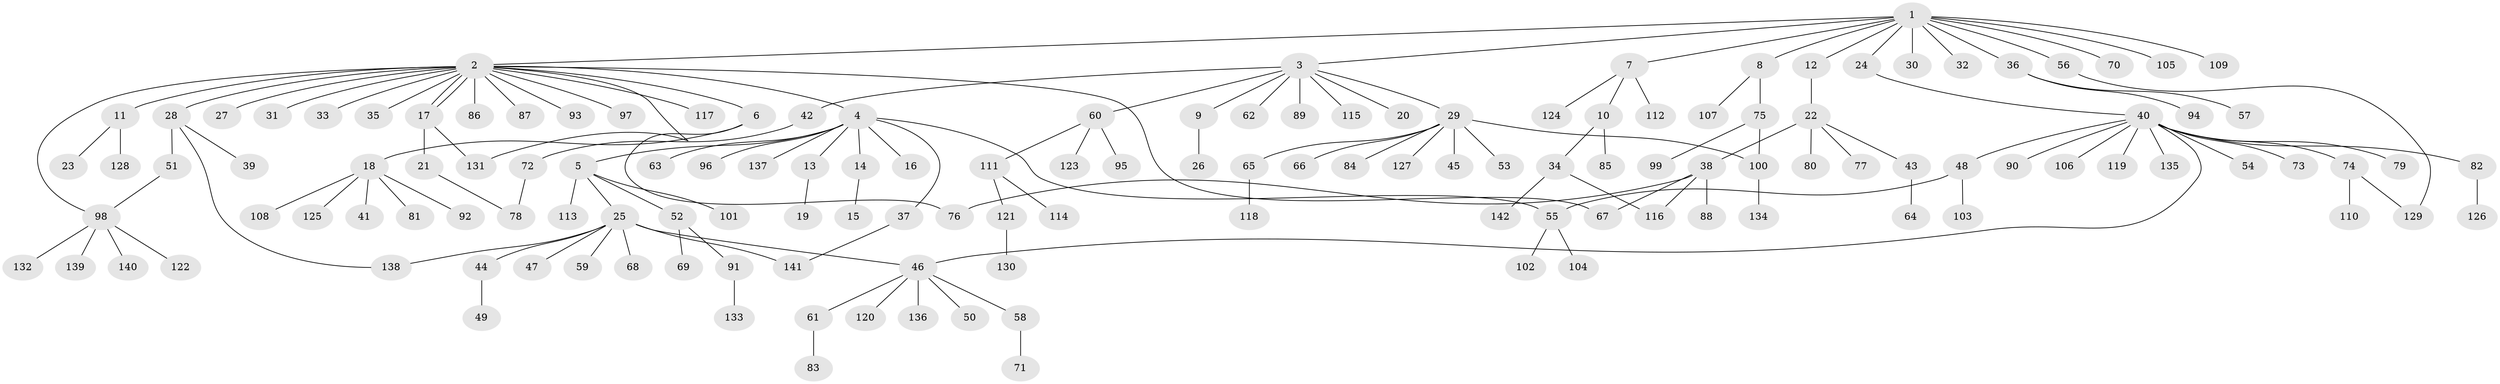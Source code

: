 // Generated by graph-tools (version 1.1) at 2025/01/03/09/25 03:01:47]
// undirected, 142 vertices, 154 edges
graph export_dot {
graph [start="1"]
  node [color=gray90,style=filled];
  1;
  2;
  3;
  4;
  5;
  6;
  7;
  8;
  9;
  10;
  11;
  12;
  13;
  14;
  15;
  16;
  17;
  18;
  19;
  20;
  21;
  22;
  23;
  24;
  25;
  26;
  27;
  28;
  29;
  30;
  31;
  32;
  33;
  34;
  35;
  36;
  37;
  38;
  39;
  40;
  41;
  42;
  43;
  44;
  45;
  46;
  47;
  48;
  49;
  50;
  51;
  52;
  53;
  54;
  55;
  56;
  57;
  58;
  59;
  60;
  61;
  62;
  63;
  64;
  65;
  66;
  67;
  68;
  69;
  70;
  71;
  72;
  73;
  74;
  75;
  76;
  77;
  78;
  79;
  80;
  81;
  82;
  83;
  84;
  85;
  86;
  87;
  88;
  89;
  90;
  91;
  92;
  93;
  94;
  95;
  96;
  97;
  98;
  99;
  100;
  101;
  102;
  103;
  104;
  105;
  106;
  107;
  108;
  109;
  110;
  111;
  112;
  113;
  114;
  115;
  116;
  117;
  118;
  119;
  120;
  121;
  122;
  123;
  124;
  125;
  126;
  127;
  128;
  129;
  130;
  131;
  132;
  133;
  134;
  135;
  136;
  137;
  138;
  139;
  140;
  141;
  142;
  1 -- 2;
  1 -- 3;
  1 -- 7;
  1 -- 8;
  1 -- 12;
  1 -- 24;
  1 -- 30;
  1 -- 32;
  1 -- 36;
  1 -- 56;
  1 -- 70;
  1 -- 105;
  1 -- 109;
  2 -- 4;
  2 -- 6;
  2 -- 11;
  2 -- 17;
  2 -- 17;
  2 -- 27;
  2 -- 28;
  2 -- 31;
  2 -- 33;
  2 -- 35;
  2 -- 67;
  2 -- 86;
  2 -- 87;
  2 -- 93;
  2 -- 97;
  2 -- 98;
  2 -- 117;
  2 -- 131;
  3 -- 9;
  3 -- 20;
  3 -- 29;
  3 -- 42;
  3 -- 60;
  3 -- 62;
  3 -- 89;
  3 -- 115;
  4 -- 5;
  4 -- 13;
  4 -- 14;
  4 -- 16;
  4 -- 37;
  4 -- 55;
  4 -- 63;
  4 -- 96;
  4 -- 137;
  5 -- 25;
  5 -- 52;
  5 -- 101;
  5 -- 113;
  6 -- 18;
  6 -- 76;
  7 -- 10;
  7 -- 112;
  7 -- 124;
  8 -- 75;
  8 -- 107;
  9 -- 26;
  10 -- 34;
  10 -- 85;
  11 -- 23;
  11 -- 128;
  12 -- 22;
  13 -- 19;
  14 -- 15;
  17 -- 21;
  17 -- 131;
  18 -- 41;
  18 -- 81;
  18 -- 92;
  18 -- 108;
  18 -- 125;
  21 -- 78;
  22 -- 38;
  22 -- 43;
  22 -- 77;
  22 -- 80;
  24 -- 40;
  25 -- 44;
  25 -- 46;
  25 -- 47;
  25 -- 59;
  25 -- 68;
  25 -- 138;
  25 -- 141;
  28 -- 39;
  28 -- 51;
  28 -- 138;
  29 -- 45;
  29 -- 53;
  29 -- 65;
  29 -- 66;
  29 -- 84;
  29 -- 100;
  29 -- 127;
  34 -- 116;
  34 -- 142;
  36 -- 57;
  36 -- 94;
  37 -- 141;
  38 -- 67;
  38 -- 76;
  38 -- 88;
  38 -- 116;
  40 -- 46;
  40 -- 48;
  40 -- 54;
  40 -- 73;
  40 -- 74;
  40 -- 79;
  40 -- 82;
  40 -- 90;
  40 -- 106;
  40 -- 119;
  40 -- 135;
  42 -- 72;
  43 -- 64;
  44 -- 49;
  46 -- 50;
  46 -- 58;
  46 -- 61;
  46 -- 120;
  46 -- 136;
  48 -- 55;
  48 -- 103;
  51 -- 98;
  52 -- 69;
  52 -- 91;
  55 -- 102;
  55 -- 104;
  56 -- 129;
  58 -- 71;
  60 -- 95;
  60 -- 111;
  60 -- 123;
  61 -- 83;
  65 -- 118;
  72 -- 78;
  74 -- 110;
  74 -- 129;
  75 -- 99;
  75 -- 100;
  82 -- 126;
  91 -- 133;
  98 -- 122;
  98 -- 132;
  98 -- 139;
  98 -- 140;
  100 -- 134;
  111 -- 114;
  111 -- 121;
  121 -- 130;
}
